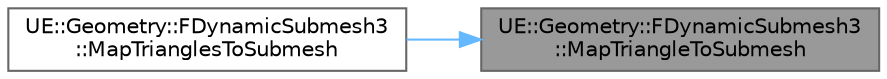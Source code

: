 digraph "UE::Geometry::FDynamicSubmesh3::MapTriangleToSubmesh"
{
 // INTERACTIVE_SVG=YES
 // LATEX_PDF_SIZE
  bgcolor="transparent";
  edge [fontname=Helvetica,fontsize=10,labelfontname=Helvetica,labelfontsize=10];
  node [fontname=Helvetica,fontsize=10,shape=box,height=0.2,width=0.4];
  rankdir="RL";
  Node1 [id="Node000001",label="UE::Geometry::FDynamicSubmesh3\l::MapTriangleToSubmesh",height=0.2,width=0.4,color="gray40", fillcolor="grey60", style="filled", fontcolor="black",tooltip=" "];
  Node1 -> Node2 [id="edge1_Node000001_Node000002",dir="back",color="steelblue1",style="solid",tooltip=" "];
  Node2 [id="Node000002",label="UE::Geometry::FDynamicSubmesh3\l::MapTrianglesToSubmesh",height=0.2,width=0.4,color="grey40", fillcolor="white", style="filled",URL="$d4/de9/structUE_1_1Geometry_1_1FDynamicSubmesh3.html#a876fcbc7d07df83b79fc3722b9d5085b",tooltip=" "];
}
